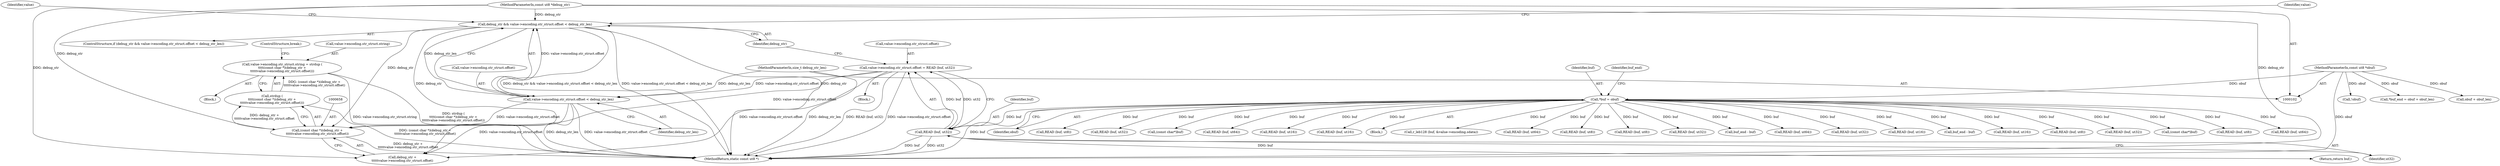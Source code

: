 digraph "0_radare2_2ca9ab45891b6ae8e32b6c28c81eebca059cbe5d_0@API" {
"1000648" [label="(Call,value->encoding.str_struct.string = strdup (\n\t\t\t\t(const char *)(debug_str +\n\t\t\t\t\tvalue->encoding.str_struct.offset)))"];
"1000656" [label="(Call,strdup (\n\t\t\t\t(const char *)(debug_str +\n\t\t\t\t\tvalue->encoding.str_struct.offset)))"];
"1000657" [label="(Call,(const char *)(debug_str +\n\t\t\t\t\tvalue->encoding.str_struct.offset))"];
"1000636" [label="(Call,debug_str && value->encoding.str_struct.offset < debug_str_len)"];
"1000108" [label="(MethodParameterIn,const ut8 *debug_str)"];
"1000638" [label="(Call,value->encoding.str_struct.offset < debug_str_len)"];
"1000624" [label="(Call,value->encoding.str_struct.offset = READ (buf, ut32))"];
"1000632" [label="(Call,READ (buf, ut32))"];
"1000112" [label="(Call,*buf = obuf)"];
"1000103" [label="(MethodParameterIn,const ut8 *obuf)"];
"1000109" [label="(MethodParameterIn,size_t debug_str_len)"];
"1000637" [label="(Identifier,debug_str)"];
"1000112" [label="(Call,*buf = obuf)"];
"1000328" [label="(Call,READ (buf, ut32))"];
"1000445" [label="(Call,(const char*)buf)"];
"1000749" [label="(Call,READ (buf, ut8))"];
"1000782" [label="(Call,READ (buf, ut64))"];
"1000648" [label="(Call,value->encoding.str_struct.string = strdup (\n\t\t\t\t(const char *)(debug_str +\n\t\t\t\t\tvalue->encoding.str_struct.offset)))"];
"1000679" [label="(ControlStructure,break;)"];
"1000113" [label="(Identifier,buf)"];
"1000116" [label="(Call,*buf_end = obuf + obuf_len)"];
"1000114" [label="(Identifier,obuf)"];
"1000200" [label="(Call,READ (buf, ut8))"];
"1000222" [label="(Call,READ (buf, ut32))"];
"1000437" [label="(Call,(const char*)buf)"];
"1000118" [label="(Call,obuf + obuf_len)"];
"1000233" [label="(Call,READ (buf, ut64))"];
"1000659" [label="(Call,debug_str +\n\t\t\t\t\tvalue->encoding.str_struct.offset)"];
"1000635" [label="(ControlStructure,if (debug_str && value->encoding.str_struct.offset < debug_str_len))"];
"1000647" [label="(Block,)"];
"1000632" [label="(Call,READ (buf, ut32))"];
"1000211" [label="(Call,READ (buf, ut16))"];
"1000636" [label="(Call,debug_str && value->encoding.str_struct.offset < debug_str_len)"];
"1000108" [label="(MethodParameterIn,const ut8 *debug_str)"];
"1000649" [label="(Call,value->encoding.str_struct.string)"];
"1000398" [label="(Call,READ (buf, ut16))"];
"1000638" [label="(Call,value->encoding.str_struct.offset < debug_str_len)"];
"1000133" [label="(Call,!obuf)"];
"1000657" [label="(Call,(const char *)(debug_str +\n\t\t\t\t\tvalue->encoding.str_struct.offset))"];
"1000186" [label="(Block,)"];
"1000103" [label="(MethodParameterIn,const ut8 *obuf)"];
"1000109" [label="(MethodParameterIn,size_t debug_str_len)"];
"1000634" [label="(Identifier,ut32)"];
"1000110" [label="(Block,)"];
"1000614" [label="(Call,r_leb128 (buf, &value->encoding.sdata))"];
"1000738" [label="(Call,READ (buf, ut64))"];
"1000656" [label="(Call,strdup (\n\t\t\t\t(const char *)(debug_str +\n\t\t\t\t\tvalue->encoding.str_struct.offset)))"];
"1000814" [label="(MethodReturn,static const ut8 *)"];
"1000652" [label="(Identifier,value)"];
"1000646" [label="(Identifier,debug_str_len)"];
"1000633" [label="(Identifier,buf)"];
"1000607" [label="(Call,READ (buf, ut8))"];
"1000538" [label="(Call,READ (buf, ut8))"];
"1000771" [label="(Call,READ (buf, ut32))"];
"1000455" [label="(Call,buf_end - buf)"];
"1000420" [label="(Call,READ (buf, ut64))"];
"1000625" [label="(Call,value->encoding.str_struct.offset)"];
"1000812" [label="(Return,return buf;)"];
"1000639" [label="(Call,value->encoding.str_struct.offset)"];
"1000409" [label="(Call,READ (buf, ut32))"];
"1000760" [label="(Call,READ (buf, ut16))"];
"1000117" [label="(Identifier,buf_end)"];
"1000702" [label="(Call,buf_end - buf)"];
"1000257" [label="(Call,READ (buf, ut16))"];
"1000793" [label="(Call,READ (buf, ut8))"];
"1000674" [label="(Identifier,value)"];
"1000624" [label="(Call,value->encoding.str_struct.offset = READ (buf, ut32))"];
"1000648" -> "1000647"  [label="AST: "];
"1000648" -> "1000656"  [label="CFG: "];
"1000649" -> "1000648"  [label="AST: "];
"1000656" -> "1000648"  [label="AST: "];
"1000679" -> "1000648"  [label="CFG: "];
"1000648" -> "1000814"  [label="DDG: strdup (\n\t\t\t\t(const char *)(debug_str +\n\t\t\t\t\tvalue->encoding.str_struct.offset))"];
"1000648" -> "1000814"  [label="DDG: value->encoding.str_struct.string"];
"1000656" -> "1000648"  [label="DDG: (const char *)(debug_str +\n\t\t\t\t\tvalue->encoding.str_struct.offset)"];
"1000656" -> "1000657"  [label="CFG: "];
"1000657" -> "1000656"  [label="AST: "];
"1000656" -> "1000814"  [label="DDG: (const char *)(debug_str +\n\t\t\t\t\tvalue->encoding.str_struct.offset)"];
"1000657" -> "1000656"  [label="DDG: debug_str +\n\t\t\t\t\tvalue->encoding.str_struct.offset"];
"1000657" -> "1000659"  [label="CFG: "];
"1000658" -> "1000657"  [label="AST: "];
"1000659" -> "1000657"  [label="AST: "];
"1000657" -> "1000814"  [label="DDG: debug_str +\n\t\t\t\t\tvalue->encoding.str_struct.offset"];
"1000636" -> "1000657"  [label="DDG: debug_str"];
"1000108" -> "1000657"  [label="DDG: debug_str"];
"1000638" -> "1000657"  [label="DDG: value->encoding.str_struct.offset"];
"1000624" -> "1000657"  [label="DDG: value->encoding.str_struct.offset"];
"1000636" -> "1000635"  [label="AST: "];
"1000636" -> "1000637"  [label="CFG: "];
"1000636" -> "1000638"  [label="CFG: "];
"1000637" -> "1000636"  [label="AST: "];
"1000638" -> "1000636"  [label="AST: "];
"1000652" -> "1000636"  [label="CFG: "];
"1000674" -> "1000636"  [label="CFG: "];
"1000636" -> "1000814"  [label="DDG: value->encoding.str_struct.offset < debug_str_len"];
"1000636" -> "1000814"  [label="DDG: debug_str"];
"1000636" -> "1000814"  [label="DDG: debug_str && value->encoding.str_struct.offset < debug_str_len"];
"1000108" -> "1000636"  [label="DDG: debug_str"];
"1000638" -> "1000636"  [label="DDG: value->encoding.str_struct.offset"];
"1000638" -> "1000636"  [label="DDG: debug_str_len"];
"1000636" -> "1000659"  [label="DDG: debug_str"];
"1000108" -> "1000102"  [label="AST: "];
"1000108" -> "1000814"  [label="DDG: debug_str"];
"1000108" -> "1000659"  [label="DDG: debug_str"];
"1000638" -> "1000646"  [label="CFG: "];
"1000639" -> "1000638"  [label="AST: "];
"1000646" -> "1000638"  [label="AST: "];
"1000638" -> "1000814"  [label="DDG: value->encoding.str_struct.offset"];
"1000638" -> "1000814"  [label="DDG: debug_str_len"];
"1000624" -> "1000638"  [label="DDG: value->encoding.str_struct.offset"];
"1000109" -> "1000638"  [label="DDG: debug_str_len"];
"1000638" -> "1000659"  [label="DDG: value->encoding.str_struct.offset"];
"1000624" -> "1000186"  [label="AST: "];
"1000624" -> "1000632"  [label="CFG: "];
"1000625" -> "1000624"  [label="AST: "];
"1000632" -> "1000624"  [label="AST: "];
"1000637" -> "1000624"  [label="CFG: "];
"1000624" -> "1000814"  [label="DDG: READ (buf, ut32)"];
"1000624" -> "1000814"  [label="DDG: value->encoding.str_struct.offset"];
"1000632" -> "1000624"  [label="DDG: buf"];
"1000632" -> "1000624"  [label="DDG: ut32"];
"1000624" -> "1000659"  [label="DDG: value->encoding.str_struct.offset"];
"1000632" -> "1000634"  [label="CFG: "];
"1000633" -> "1000632"  [label="AST: "];
"1000634" -> "1000632"  [label="AST: "];
"1000632" -> "1000814"  [label="DDG: buf"];
"1000632" -> "1000814"  [label="DDG: ut32"];
"1000112" -> "1000632"  [label="DDG: buf"];
"1000632" -> "1000812"  [label="DDG: buf"];
"1000112" -> "1000110"  [label="AST: "];
"1000112" -> "1000114"  [label="CFG: "];
"1000113" -> "1000112"  [label="AST: "];
"1000114" -> "1000112"  [label="AST: "];
"1000117" -> "1000112"  [label="CFG: "];
"1000112" -> "1000814"  [label="DDG: buf"];
"1000103" -> "1000112"  [label="DDG: obuf"];
"1000112" -> "1000200"  [label="DDG: buf"];
"1000112" -> "1000211"  [label="DDG: buf"];
"1000112" -> "1000222"  [label="DDG: buf"];
"1000112" -> "1000233"  [label="DDG: buf"];
"1000112" -> "1000257"  [label="DDG: buf"];
"1000112" -> "1000328"  [label="DDG: buf"];
"1000112" -> "1000398"  [label="DDG: buf"];
"1000112" -> "1000409"  [label="DDG: buf"];
"1000112" -> "1000420"  [label="DDG: buf"];
"1000112" -> "1000437"  [label="DDG: buf"];
"1000112" -> "1000445"  [label="DDG: buf"];
"1000112" -> "1000455"  [label="DDG: buf"];
"1000112" -> "1000538"  [label="DDG: buf"];
"1000112" -> "1000607"  [label="DDG: buf"];
"1000112" -> "1000614"  [label="DDG: buf"];
"1000112" -> "1000702"  [label="DDG: buf"];
"1000112" -> "1000738"  [label="DDG: buf"];
"1000112" -> "1000749"  [label="DDG: buf"];
"1000112" -> "1000760"  [label="DDG: buf"];
"1000112" -> "1000771"  [label="DDG: buf"];
"1000112" -> "1000782"  [label="DDG: buf"];
"1000112" -> "1000793"  [label="DDG: buf"];
"1000103" -> "1000102"  [label="AST: "];
"1000103" -> "1000814"  [label="DDG: obuf"];
"1000103" -> "1000116"  [label="DDG: obuf"];
"1000103" -> "1000118"  [label="DDG: obuf"];
"1000103" -> "1000133"  [label="DDG: obuf"];
"1000109" -> "1000102"  [label="AST: "];
"1000109" -> "1000814"  [label="DDG: debug_str_len"];
}
